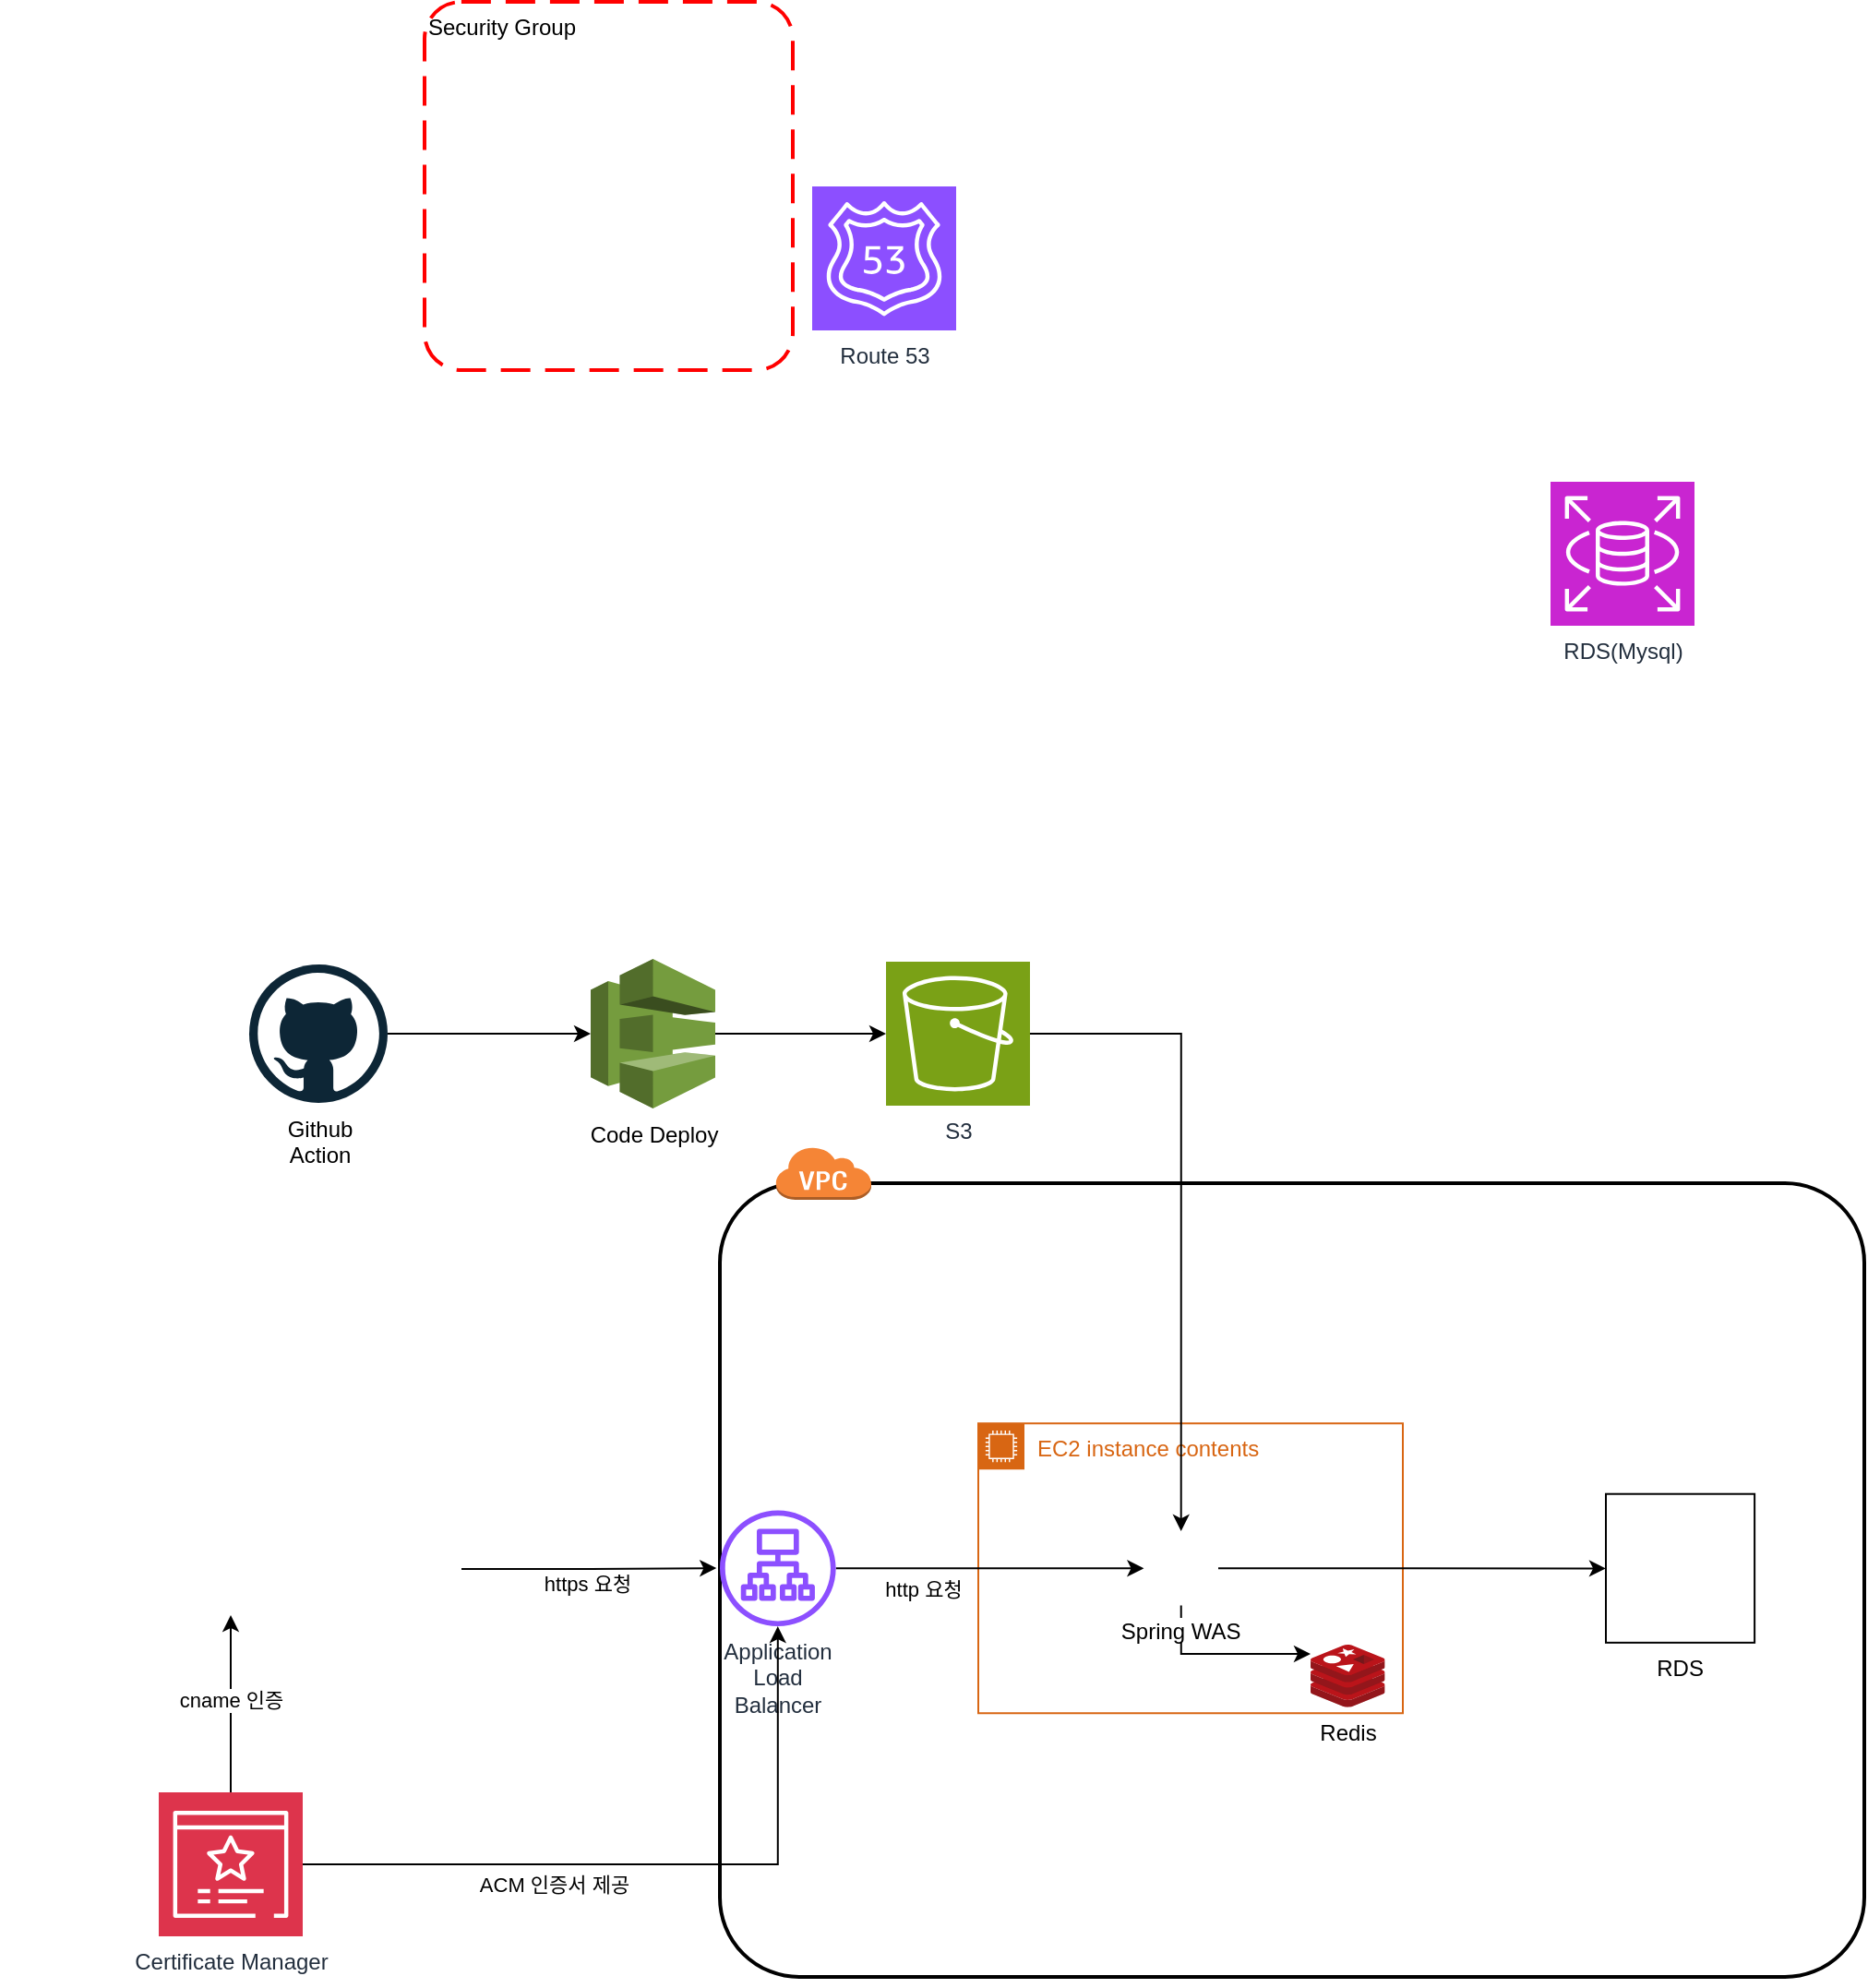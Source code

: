 <mxfile version="21.7.5" type="device">
  <diagram name="페이지-1" id="X_Ahd8BPR27qkbVno4Ms">
    <mxGraphModel dx="2140" dy="786" grid="0" gridSize="10" guides="1" tooltips="1" connect="1" arrows="1" fold="1" page="1" pageScale="1" pageWidth="827" pageHeight="1169" math="0" shadow="0">
      <root>
        <mxCell id="0" />
        <mxCell id="1" parent="0" />
        <mxCell id="xA6Rh12xu-k43yr7fUOe-24" value="" style="group;movable=1;resizable=1;rotatable=1;deletable=1;editable=1;locked=0;connectable=1;" vertex="1" connectable="0" parent="1">
          <mxGeometry x="180" y="670" width="620" height="435" as="geometry" />
        </mxCell>
        <mxCell id="xA6Rh12xu-k43yr7fUOe-22" value="" style="rounded=1;arcSize=10;dashed=0;fillColor=none;gradientColor=none;strokeWidth=2;" vertex="1" parent="xA6Rh12xu-k43yr7fUOe-24">
          <mxGeometry width="620" height="430" as="geometry" />
        </mxCell>
        <mxCell id="xA6Rh12xu-k43yr7fUOe-19" value="RDS" style="shape=image;verticalLabelPosition=bottom;labelBackgroundColor=default;verticalAlign=top;aspect=fixed;imageAspect=0;image=https://cdn.freebiesupply.com/logos/large/2x/mysql-5-logo-png-transparent.png;imageBorder=default;" vertex="1" parent="xA6Rh12xu-k43yr7fUOe-24">
          <mxGeometry x="480" y="168.362" width="80.556" height="80.556" as="geometry" />
        </mxCell>
        <mxCell id="xA6Rh12xu-k43yr7fUOe-13" value="Redis" style="image;sketch=0;aspect=fixed;html=1;points=[];align=center;fontSize=12;image=img/lib/mscae/Cache_Redis_Product.svg;" vertex="1" parent="xA6Rh12xu-k43yr7fUOe-24">
          <mxGeometry x="320" y="250.004" width="40.278" height="33.833" as="geometry" />
        </mxCell>
        <mxCell id="xA6Rh12xu-k43yr7fUOe-31" value="EC2 instance contents" style="points=[[0,0],[0.25,0],[0.5,0],[0.75,0],[1,0],[1,0.25],[1,0.5],[1,0.75],[1,1],[0.75,1],[0.5,1],[0.25,1],[0,1],[0,0.75],[0,0.5],[0,0.25]];outlineConnect=0;gradientColor=none;html=1;whiteSpace=wrap;fontSize=12;fontStyle=0;container=1;pointerEvents=0;collapsible=0;recursiveResize=0;shape=mxgraph.aws4.group;grIcon=mxgraph.aws4.group_ec2_instance_contents;strokeColor=#D86613;fillColor=none;verticalAlign=top;align=left;spacingLeft=30;fontColor=#D86613;dashed=0;" vertex="1" parent="xA6Rh12xu-k43yr7fUOe-24">
          <mxGeometry x="140" y="130.098" width="230" height="157.083" as="geometry" />
        </mxCell>
        <mxCell id="xA6Rh12xu-k43yr7fUOe-35" style="edgeStyle=orthogonalEdgeStyle;rounded=0;orthogonalLoop=1;jettySize=auto;html=1;exitX=0.5;exitY=1;exitDx=0;exitDy=0;" edge="1" parent="xA6Rh12xu-k43yr7fUOe-24" source="xA6Rh12xu-k43yr7fUOe-34" target="xA6Rh12xu-k43yr7fUOe-13">
          <mxGeometry relative="1" as="geometry">
            <Array as="points">
              <mxPoint x="250" y="255" />
            </Array>
          </mxGeometry>
        </mxCell>
        <mxCell id="xA6Rh12xu-k43yr7fUOe-50" value="http 요청" style="edgeStyle=orthogonalEdgeStyle;rounded=0;orthogonalLoop=1;jettySize=auto;html=1;entryX=0;entryY=0.5;entryDx=0;entryDy=0;" edge="1" parent="xA6Rh12xu-k43yr7fUOe-24" source="xA6Rh12xu-k43yr7fUOe-8" target="xA6Rh12xu-k43yr7fUOe-34">
          <mxGeometry x="-0.435" y="-11" relative="1" as="geometry">
            <mxPoint as="offset" />
          </mxGeometry>
        </mxCell>
        <mxCell id="xA6Rh12xu-k43yr7fUOe-8" value="Application&lt;br&gt;Load&lt;br&gt;Balancer" style="sketch=0;outlineConnect=0;fontColor=#232F3E;gradientColor=none;fillColor=#8C4FFF;strokeColor=none;dashed=0;verticalLabelPosition=bottom;verticalAlign=top;align=center;html=1;fontSize=12;fontStyle=0;aspect=fixed;pointerEvents=1;shape=mxgraph.aws4.application_load_balancer;" vertex="1" parent="xA6Rh12xu-k43yr7fUOe-24">
          <mxGeometry y="177.223" width="62.833" height="62.833" as="geometry" />
        </mxCell>
        <mxCell id="xA6Rh12xu-k43yr7fUOe-23" value="" style="dashed=0;html=1;shape=mxgraph.aws3.virtual_private_cloud;fillColor=#F58536;gradientColor=none;dashed=0;" vertex="1" parent="xA6Rh12xu-k43yr7fUOe-24">
          <mxGeometry x="30" y="-20" width="52" height="29" as="geometry" />
        </mxCell>
        <mxCell id="xA6Rh12xu-k43yr7fUOe-52" style="edgeStyle=orthogonalEdgeStyle;rounded=0;orthogonalLoop=1;jettySize=auto;html=1;" edge="1" parent="xA6Rh12xu-k43yr7fUOe-24" source="xA6Rh12xu-k43yr7fUOe-34" target="xA6Rh12xu-k43yr7fUOe-19">
          <mxGeometry relative="1" as="geometry" />
        </mxCell>
        <mxCell id="xA6Rh12xu-k43yr7fUOe-34" value="Spring WAS" style="shape=image;verticalLabelPosition=bottom;labelBackgroundColor=default;verticalAlign=top;aspect=fixed;imageAspect=0;image=https://cdn.freebiesupply.com/logos/large/2x/spring-3-logo-png-transparent.png;" vertex="1" parent="xA6Rh12xu-k43yr7fUOe-24">
          <mxGeometry x="229.72" y="188.502" width="40.278" height="40.278" as="geometry" />
        </mxCell>
        <mxCell id="xA6Rh12xu-k43yr7fUOe-2" value="RDS(Mysql)" style="sketch=0;points=[[0,0,0],[0.25,0,0],[0.5,0,0],[0.75,0,0],[1,0,0],[0,1,0],[0.25,1,0],[0.5,1,0],[0.75,1,0],[1,1,0],[0,0.25,0],[0,0.5,0],[0,0.75,0],[1,0.25,0],[1,0.5,0],[1,0.75,0]];outlineConnect=0;fontColor=#232F3E;fillColor=#C925D1;strokeColor=#ffffff;dashed=0;verticalLabelPosition=bottom;verticalAlign=top;align=center;html=1;fontSize=12;fontStyle=0;aspect=fixed;shape=mxgraph.aws4.resourceIcon;resIcon=mxgraph.aws4.rds;" vertex="1" parent="1">
          <mxGeometry x="630" y="290" width="78" height="78" as="geometry" />
        </mxCell>
        <mxCell id="xA6Rh12xu-k43yr7fUOe-6" value="Route 53" style="sketch=0;points=[[0,0,0],[0.25,0,0],[0.5,0,0],[0.75,0,0],[1,0,0],[0,1,0],[0.25,1,0],[0.5,1,0],[0.75,1,0],[1,1,0],[0,0.25,0],[0,0.5,0],[0,0.75,0],[1,0.25,0],[1,0.5,0],[1,0.75,0]];outlineConnect=0;fontColor=#232F3E;fillColor=#8C4FFF;strokeColor=#ffffff;dashed=0;verticalLabelPosition=bottom;verticalAlign=top;align=center;html=1;fontSize=12;fontStyle=0;aspect=fixed;shape=mxgraph.aws4.resourceIcon;resIcon=mxgraph.aws4.route_53;" vertex="1" parent="1">
          <mxGeometry x="230" y="130" width="78" height="78" as="geometry" />
        </mxCell>
        <mxCell id="xA6Rh12xu-k43yr7fUOe-43" style="edgeStyle=orthogonalEdgeStyle;rounded=0;orthogonalLoop=1;jettySize=auto;html=1;entryX=-0.003;entryY=0.485;entryDx=0;entryDy=0;entryPerimeter=0;" edge="1" parent="1" source="xA6Rh12xu-k43yr7fUOe-9" target="xA6Rh12xu-k43yr7fUOe-22">
          <mxGeometry relative="1" as="geometry" />
        </mxCell>
        <mxCell id="xA6Rh12xu-k43yr7fUOe-53" value="https 요청" style="edgeLabel;html=1;align=center;verticalAlign=middle;resizable=0;points=[];" vertex="1" connectable="0" parent="xA6Rh12xu-k43yr7fUOe-43">
          <mxGeometry x="-0.022" y="-1" relative="1" as="geometry">
            <mxPoint y="7" as="offset" />
          </mxGeometry>
        </mxCell>
        <mxCell id="xA6Rh12xu-k43yr7fUOe-9" value="" style="shape=image;verticalLabelPosition=bottom;labelBackgroundColor=default;verticalAlign=top;aspect=fixed;imageAspect=0;image=https://xn--220b31d95hq8o.xn--3e0b707e/image/logo.png;" vertex="1" parent="1">
          <mxGeometry x="-210" y="854" width="250" height="50" as="geometry" />
        </mxCell>
        <mxCell id="xA6Rh12xu-k43yr7fUOe-11" value="Security Group" style="rounded=1;arcSize=10;dashed=1;strokeColor=#ff0000;fillColor=none;gradientColor=none;dashPattern=8 4;strokeWidth=2;align=left;verticalAlign=top;" vertex="1" parent="1">
          <mxGeometry x="20" y="30" width="199.5" height="199.5" as="geometry" />
        </mxCell>
        <mxCell id="xA6Rh12xu-k43yr7fUOe-47" style="edgeStyle=orthogonalEdgeStyle;rounded=0;orthogonalLoop=1;jettySize=auto;html=1;entryX=0;entryY=0.5;entryDx=0;entryDy=0;entryPerimeter=0;" edge="1" parent="1" source="xA6Rh12xu-k43yr7fUOe-17" target="xA6Rh12xu-k43yr7fUOe-18">
          <mxGeometry relative="1" as="geometry" />
        </mxCell>
        <mxCell id="xA6Rh12xu-k43yr7fUOe-17" value="Github&lt;br&gt;Action" style="dashed=0;outlineConnect=0;html=1;align=center;labelPosition=center;verticalLabelPosition=bottom;verticalAlign=top;shape=mxgraph.weblogos.github" vertex="1" parent="1">
          <mxGeometry x="-75" y="551.5" width="75" height="75" as="geometry" />
        </mxCell>
        <mxCell id="xA6Rh12xu-k43yr7fUOe-45" value="cname 인증" style="edgeStyle=orthogonalEdgeStyle;rounded=0;orthogonalLoop=1;jettySize=auto;html=1;entryX=0.5;entryY=1;entryDx=0;entryDy=0;" edge="1" parent="1" source="xA6Rh12xu-k43yr7fUOe-5" target="xA6Rh12xu-k43yr7fUOe-9">
          <mxGeometry x="0.042" relative="1" as="geometry">
            <mxPoint as="offset" />
          </mxGeometry>
        </mxCell>
        <mxCell id="xA6Rh12xu-k43yr7fUOe-46" value="ACM 인증서 제공" style="edgeStyle=orthogonalEdgeStyle;rounded=0;orthogonalLoop=1;jettySize=auto;html=1;" edge="1" parent="1" source="xA6Rh12xu-k43yr7fUOe-5" target="xA6Rh12xu-k43yr7fUOe-8">
          <mxGeometry x="-0.296" y="-11" relative="1" as="geometry">
            <mxPoint as="offset" />
          </mxGeometry>
        </mxCell>
        <mxCell id="xA6Rh12xu-k43yr7fUOe-5" value="Certificate Manager" style="sketch=0;points=[[0,0,0],[0.25,0,0],[0.5,0,0],[0.75,0,0],[1,0,0],[0,1,0],[0.25,1,0],[0.5,1,0],[0.75,1,0],[1,1,0],[0,0.25,0],[0,0.5,0],[0,0.75,0],[1,0.25,0],[1,0.5,0],[1,0.75,0]];outlineConnect=0;fontColor=#232F3E;fillColor=#DD344C;strokeColor=#ffffff;dashed=0;verticalLabelPosition=bottom;verticalAlign=top;align=center;html=1;fontSize=12;fontStyle=0;aspect=fixed;shape=mxgraph.aws4.resourceIcon;resIcon=mxgraph.aws4.certificate_manager_3;" vertex="1" parent="1">
          <mxGeometry x="-124" y="1000" width="78" height="78" as="geometry" />
        </mxCell>
        <mxCell id="xA6Rh12xu-k43yr7fUOe-48" style="edgeStyle=orthogonalEdgeStyle;rounded=0;orthogonalLoop=1;jettySize=auto;html=1;" edge="1" parent="1" source="xA6Rh12xu-k43yr7fUOe-18" target="xA6Rh12xu-k43yr7fUOe-4">
          <mxGeometry relative="1" as="geometry" />
        </mxCell>
        <mxCell id="xA6Rh12xu-k43yr7fUOe-18" value="Code Deploy" style="outlineConnect=0;dashed=0;verticalLabelPosition=bottom;verticalAlign=top;align=center;html=1;shape=mxgraph.aws3.codedeploy;fillColor=#759C3E;gradientColor=none;" vertex="1" parent="1">
          <mxGeometry x="110" y="548.5" width="67.5" height="81" as="geometry" />
        </mxCell>
        <mxCell id="xA6Rh12xu-k43yr7fUOe-49" style="edgeStyle=orthogonalEdgeStyle;rounded=0;orthogonalLoop=1;jettySize=auto;html=1;entryX=0.5;entryY=0;entryDx=0;entryDy=0;" edge="1" parent="1" source="xA6Rh12xu-k43yr7fUOe-4" target="xA6Rh12xu-k43yr7fUOe-34">
          <mxGeometry relative="1" as="geometry" />
        </mxCell>
        <mxCell id="xA6Rh12xu-k43yr7fUOe-4" value="S3" style="sketch=0;points=[[0,0,0],[0.25,0,0],[0.5,0,0],[0.75,0,0],[1,0,0],[0,1,0],[0.25,1,0],[0.5,1,0],[0.75,1,0],[1,1,0],[0,0.25,0],[0,0.5,0],[0,0.75,0],[1,0.25,0],[1,0.5,0],[1,0.75,0]];outlineConnect=0;fontColor=#232F3E;fillColor=#7AA116;strokeColor=#ffffff;dashed=0;verticalLabelPosition=bottom;verticalAlign=top;align=center;html=1;fontSize=12;fontStyle=0;aspect=fixed;shape=mxgraph.aws4.resourceIcon;resIcon=mxgraph.aws4.s3;" vertex="1" parent="1">
          <mxGeometry x="270" y="550" width="78" height="78" as="geometry" />
        </mxCell>
      </root>
    </mxGraphModel>
  </diagram>
</mxfile>
